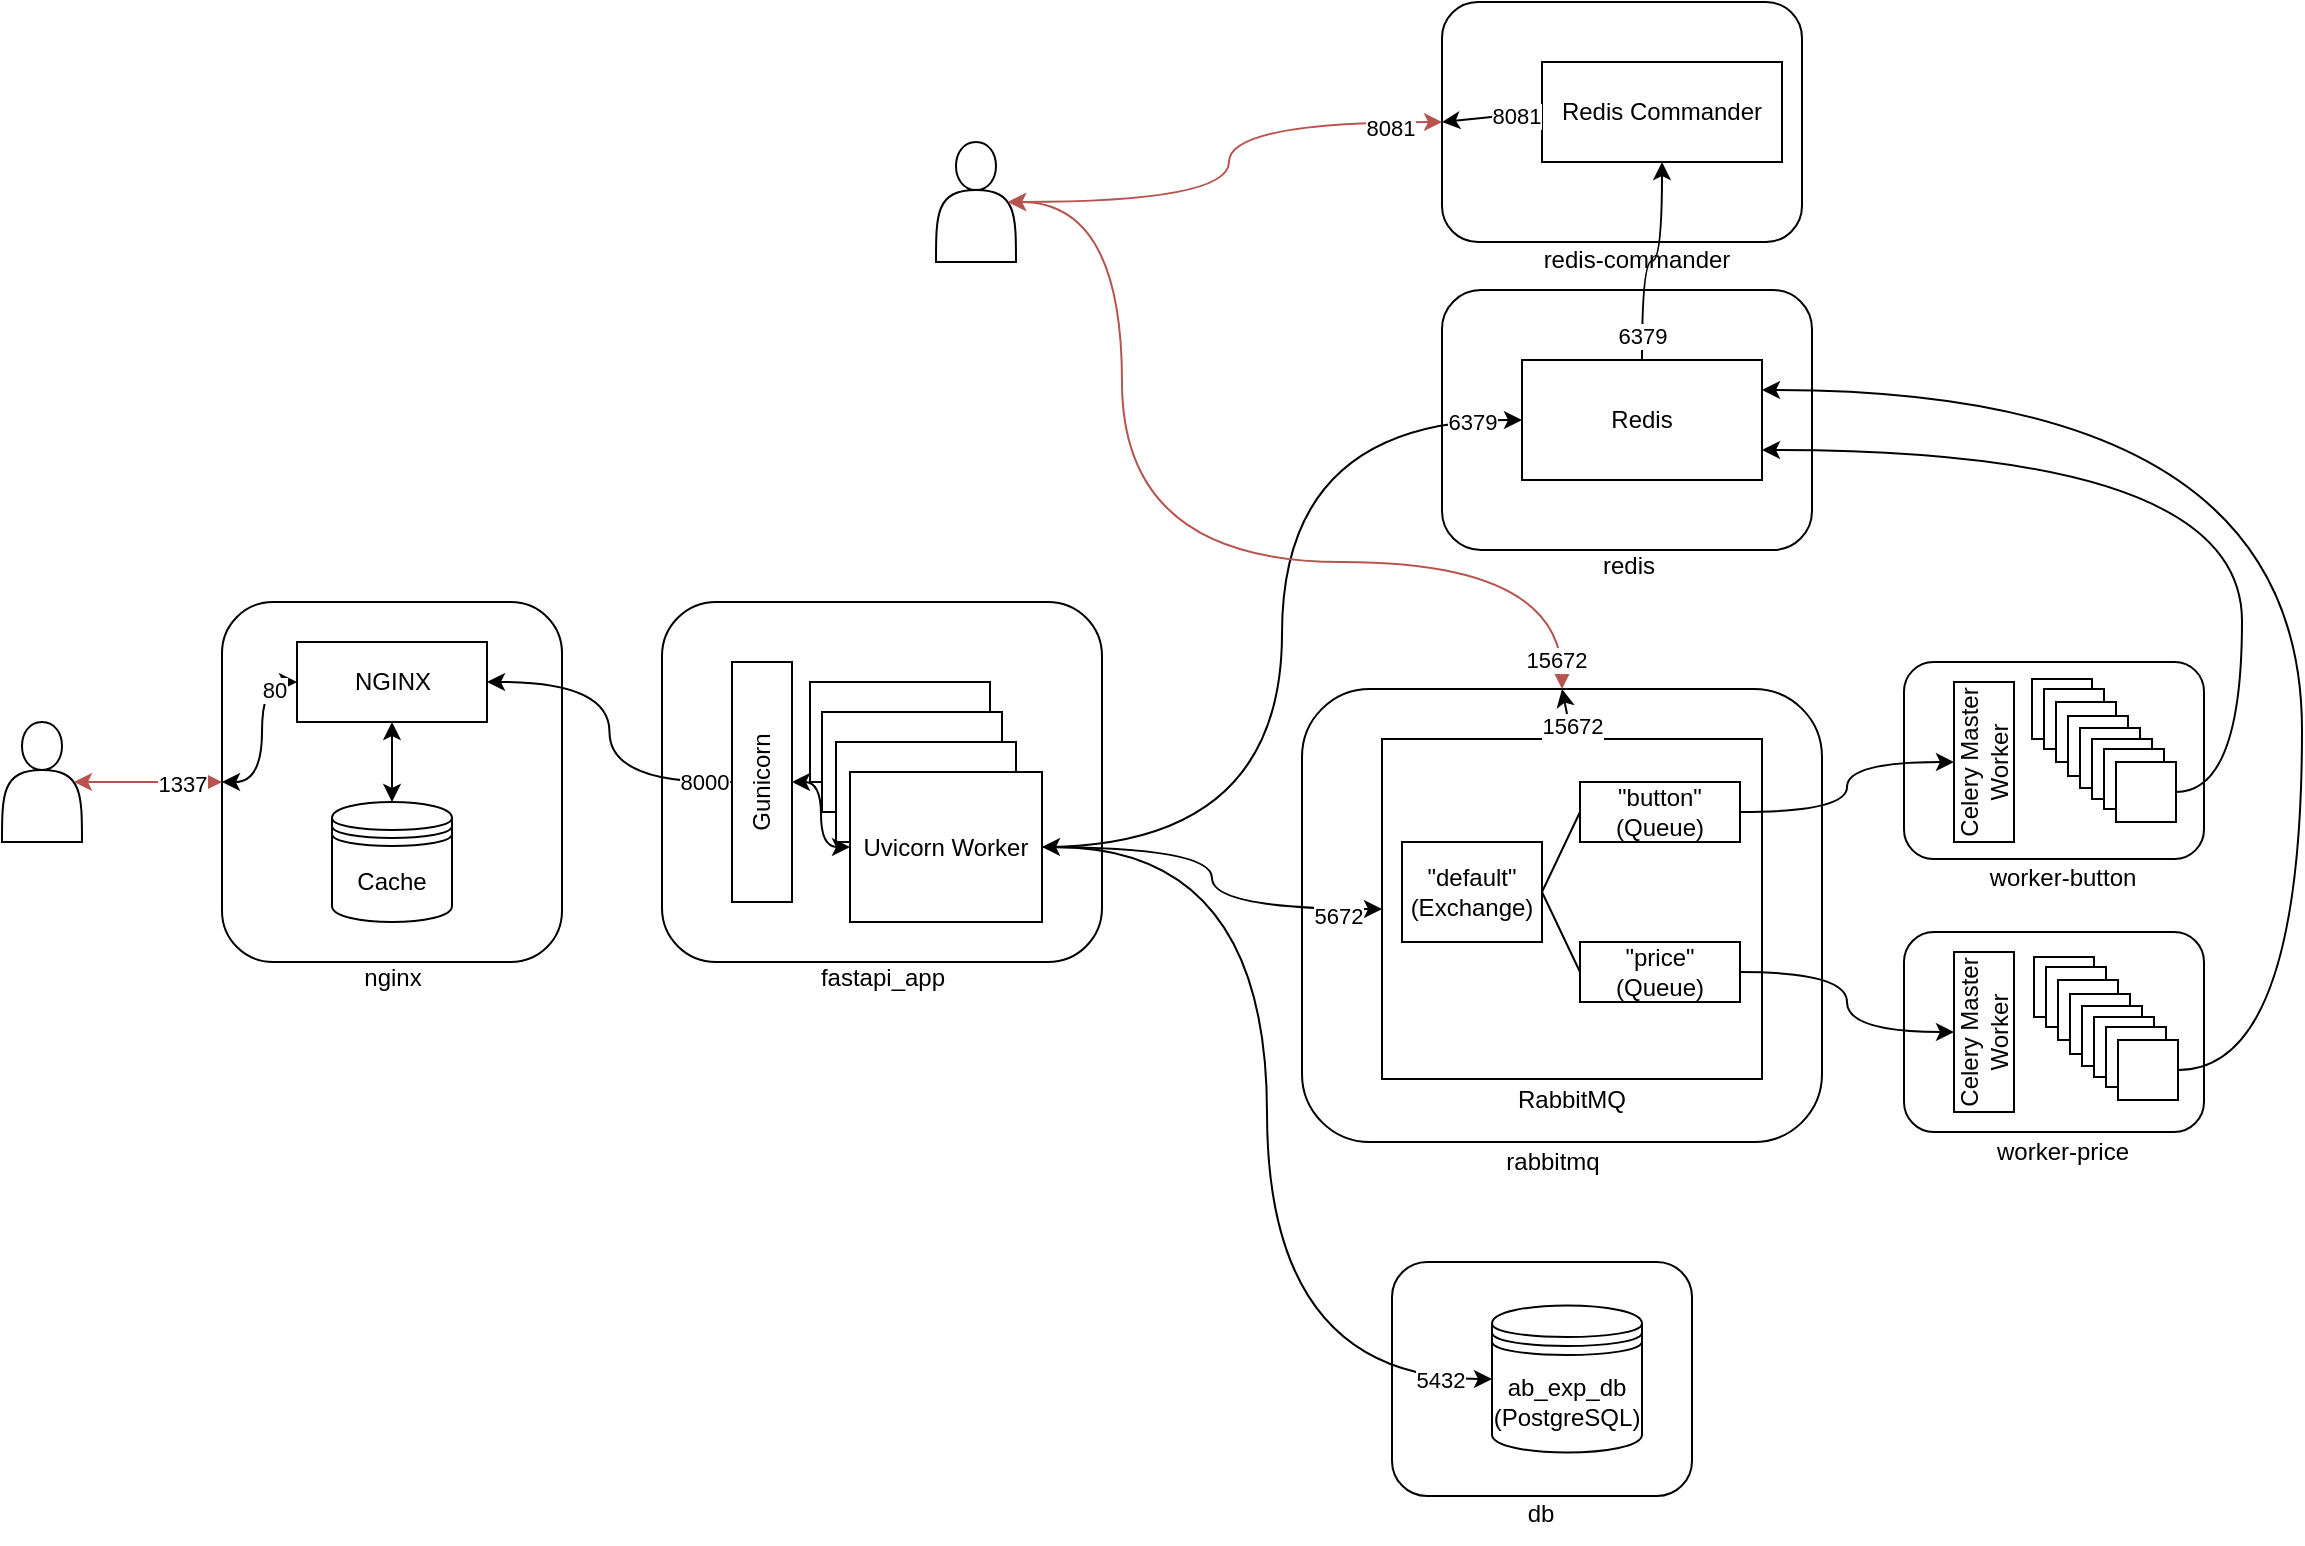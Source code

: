 <mxfile version="23.1.1" type="device">
  <diagram name="Страница — 1" id="RDPFcxKEemKwv_a6hmsc">
    <mxGraphModel dx="1687" dy="918" grid="1" gridSize="10" guides="1" tooltips="1" connect="1" arrows="1" fold="1" page="1" pageScale="1" pageWidth="827" pageHeight="1169" math="0" shadow="0">
      <root>
        <mxCell id="0" />
        <mxCell id="1" parent="0" />
        <mxCell id="Xg37jpQnGkMxYamPPXvO-1" value="" style="rounded=1;whiteSpace=wrap;html=1;" vertex="1" parent="1">
          <mxGeometry x="120" y="310" width="170" height="180" as="geometry" />
        </mxCell>
        <mxCell id="Xg37jpQnGkMxYamPPXvO-2" value="NGINX" style="rounded=0;whiteSpace=wrap;html=1;" vertex="1" parent="1">
          <mxGeometry x="157.5" y="330" width="95" height="40" as="geometry" />
        </mxCell>
        <mxCell id="Xg37jpQnGkMxYamPPXvO-3" value="Cache" style="shape=datastore;whiteSpace=wrap;html=1;" vertex="1" parent="1">
          <mxGeometry x="175" y="410" width="60" height="60" as="geometry" />
        </mxCell>
        <mxCell id="Xg37jpQnGkMxYamPPXvO-5" value="" style="shape=actor;whiteSpace=wrap;html=1;" vertex="1" parent="1">
          <mxGeometry x="10" y="370" width="40" height="60" as="geometry" />
        </mxCell>
        <mxCell id="Xg37jpQnGkMxYamPPXvO-7" value="" style="endArrow=classic;startArrow=classic;html=1;rounded=0;exitX=0.9;exitY=0.5;exitDx=0;exitDy=0;exitPerimeter=0;fillColor=#f8cecc;strokeColor=#b85450;" edge="1" parent="1" source="Xg37jpQnGkMxYamPPXvO-5" target="Xg37jpQnGkMxYamPPXvO-1">
          <mxGeometry width="50" height="50" relative="1" as="geometry">
            <mxPoint x="290" y="430" as="sourcePoint" />
            <mxPoint x="90" y="380" as="targetPoint" />
          </mxGeometry>
        </mxCell>
        <mxCell id="Xg37jpQnGkMxYamPPXvO-22" value="1337" style="edgeLabel;html=1;align=center;verticalAlign=middle;resizable=0;points=[];" vertex="1" connectable="0" parent="Xg37jpQnGkMxYamPPXvO-7">
          <mxGeometry x="0.443" y="-1" relative="1" as="geometry">
            <mxPoint as="offset" />
          </mxGeometry>
        </mxCell>
        <mxCell id="Xg37jpQnGkMxYamPPXvO-9" value="" style="endArrow=classic;startArrow=classic;html=1;rounded=0;entryX=0.5;entryY=1;entryDx=0;entryDy=0;exitX=0.5;exitY=0;exitDx=0;exitDy=0;" edge="1" parent="1" source="Xg37jpQnGkMxYamPPXvO-3" target="Xg37jpQnGkMxYamPPXvO-2">
          <mxGeometry width="50" height="50" relative="1" as="geometry">
            <mxPoint x="260" y="390" as="sourcePoint" />
            <mxPoint x="310" y="340" as="targetPoint" />
          </mxGeometry>
        </mxCell>
        <mxCell id="Xg37jpQnGkMxYamPPXvO-11" value="nginx" style="text;html=1;align=center;verticalAlign=middle;resizable=0;points=[];autosize=1;strokeColor=none;fillColor=none;" vertex="1" parent="1">
          <mxGeometry x="180" y="483" width="50" height="30" as="geometry" />
        </mxCell>
        <mxCell id="Xg37jpQnGkMxYamPPXvO-12" value="" style="endArrow=classic;startArrow=classic;html=1;rounded=0;exitX=0;exitY=0.5;exitDx=0;exitDy=0;entryX=0;entryY=0.5;entryDx=0;entryDy=0;edgeStyle=orthogonalEdgeStyle;curved=1;" edge="1" parent="1" source="Xg37jpQnGkMxYamPPXvO-1" target="Xg37jpQnGkMxYamPPXvO-2">
          <mxGeometry width="50" height="50" relative="1" as="geometry">
            <mxPoint x="56" y="410" as="sourcePoint" />
            <mxPoint x="130" y="410" as="targetPoint" />
            <Array as="points">
              <mxPoint x="140" y="400" />
              <mxPoint x="140" y="350" />
            </Array>
          </mxGeometry>
        </mxCell>
        <mxCell id="Xg37jpQnGkMxYamPPXvO-23" value="80" style="edgeLabel;html=1;align=center;verticalAlign=middle;resizable=0;points=[];" vertex="1" connectable="0" parent="Xg37jpQnGkMxYamPPXvO-12">
          <mxGeometry x="0.738" y="-4" relative="1" as="geometry">
            <mxPoint as="offset" />
          </mxGeometry>
        </mxCell>
        <mxCell id="Xg37jpQnGkMxYamPPXvO-15" value="" style="rounded=1;whiteSpace=wrap;html=1;" vertex="1" parent="1">
          <mxGeometry x="340" y="310" width="220" height="180" as="geometry" />
        </mxCell>
        <mxCell id="Xg37jpQnGkMxYamPPXvO-16" value="Gunicorn" style="rounded=0;whiteSpace=wrap;html=1;rotation=-90;" vertex="1" parent="1">
          <mxGeometry x="330" y="385" width="120" height="30" as="geometry" />
        </mxCell>
        <mxCell id="Xg37jpQnGkMxYamPPXvO-17" value="" style="rounded=0;whiteSpace=wrap;html=1;" vertex="1" parent="1">
          <mxGeometry x="414" y="350" width="90" height="50" as="geometry" />
        </mxCell>
        <mxCell id="Xg37jpQnGkMxYamPPXvO-18" value="" style="rounded=0;whiteSpace=wrap;html=1;" vertex="1" parent="1">
          <mxGeometry x="420" y="365" width="90" height="50" as="geometry" />
        </mxCell>
        <mxCell id="Xg37jpQnGkMxYamPPXvO-19" value="" style="rounded=0;whiteSpace=wrap;html=1;" vertex="1" parent="1">
          <mxGeometry x="427" y="380" width="90" height="50" as="geometry" />
        </mxCell>
        <mxCell id="Xg37jpQnGkMxYamPPXvO-20" value="Uvicorn Worker" style="rounded=0;whiteSpace=wrap;html=1;" vertex="1" parent="1">
          <mxGeometry x="434" y="395" width="96" height="75" as="geometry" />
        </mxCell>
        <mxCell id="Xg37jpQnGkMxYamPPXvO-21" value="fastapi_app" style="text;html=1;align=center;verticalAlign=middle;resizable=0;points=[];autosize=1;strokeColor=none;fillColor=none;" vertex="1" parent="1">
          <mxGeometry x="405" y="483" width="90" height="30" as="geometry" />
        </mxCell>
        <mxCell id="Xg37jpQnGkMxYamPPXvO-24" value="" style="endArrow=classic;startArrow=classic;html=1;rounded=0;exitX=1;exitY=0.5;exitDx=0;exitDy=0;entryX=0.5;entryY=0;entryDx=0;entryDy=0;edgeStyle=orthogonalEdgeStyle;curved=1;" edge="1" parent="1" source="Xg37jpQnGkMxYamPPXvO-2" target="Xg37jpQnGkMxYamPPXvO-16">
          <mxGeometry width="50" height="50" relative="1" as="geometry">
            <mxPoint x="340" y="410" as="sourcePoint" />
            <mxPoint x="390" y="360" as="targetPoint" />
          </mxGeometry>
        </mxCell>
        <mxCell id="Xg37jpQnGkMxYamPPXvO-25" value="8000" style="edgeLabel;html=1;align=center;verticalAlign=middle;resizable=0;points=[];" vertex="1" connectable="0" parent="Xg37jpQnGkMxYamPPXvO-24">
          <mxGeometry x="0.83" y="1" relative="1" as="geometry">
            <mxPoint y="1" as="offset" />
          </mxGeometry>
        </mxCell>
        <mxCell id="Xg37jpQnGkMxYamPPXvO-26" value="" style="endArrow=classic;startArrow=classic;html=1;rounded=0;exitX=0.5;exitY=1;exitDx=0;exitDy=0;entryX=0;entryY=0.5;entryDx=0;entryDy=0;edgeStyle=orthogonalEdgeStyle;curved=1;" edge="1" parent="1" source="Xg37jpQnGkMxYamPPXvO-16" target="Xg37jpQnGkMxYamPPXvO-20">
          <mxGeometry width="50" height="50" relative="1" as="geometry">
            <mxPoint x="340" y="410" as="sourcePoint" />
            <mxPoint x="390" y="360" as="targetPoint" />
          </mxGeometry>
        </mxCell>
        <mxCell id="Xg37jpQnGkMxYamPPXvO-29" value="" style="rounded=1;whiteSpace=wrap;html=1;" vertex="1" parent="1">
          <mxGeometry x="705" y="640" width="150" height="117" as="geometry" />
        </mxCell>
        <mxCell id="Xg37jpQnGkMxYamPPXvO-30" value="ab_exp_db&lt;br&gt;(PostgreSQL)" style="shape=datastore;whiteSpace=wrap;html=1;" vertex="1" parent="1">
          <mxGeometry x="755" y="661.75" width="75" height="73.5" as="geometry" />
        </mxCell>
        <mxCell id="Xg37jpQnGkMxYamPPXvO-31" value="" style="endArrow=classic;startArrow=classic;html=1;rounded=0;exitX=1;exitY=0.5;exitDx=0;exitDy=0;entryX=0;entryY=0.5;entryDx=0;entryDy=0;edgeStyle=orthogonalEdgeStyle;curved=1;" edge="1" parent="1" source="Xg37jpQnGkMxYamPPXvO-20" target="Xg37jpQnGkMxYamPPXvO-30">
          <mxGeometry width="50" height="50" relative="1" as="geometry">
            <mxPoint x="550" y="410" as="sourcePoint" />
            <mxPoint x="600" y="360" as="targetPoint" />
          </mxGeometry>
        </mxCell>
        <mxCell id="Xg37jpQnGkMxYamPPXvO-32" value="5432" style="edgeLabel;html=1;align=center;verticalAlign=middle;resizable=0;points=[];" vertex="1" connectable="0" parent="Xg37jpQnGkMxYamPPXvO-31">
          <mxGeometry x="0.841" y="1" relative="1" as="geometry">
            <mxPoint x="13" y="1" as="offset" />
          </mxGeometry>
        </mxCell>
        <mxCell id="Xg37jpQnGkMxYamPPXvO-33" value="db" style="text;html=1;align=center;verticalAlign=middle;resizable=0;points=[];autosize=1;strokeColor=none;fillColor=none;" vertex="1" parent="1">
          <mxGeometry x="759" y="751" width="40" height="30" as="geometry" />
        </mxCell>
        <mxCell id="Xg37jpQnGkMxYamPPXvO-34" value="" style="rounded=1;whiteSpace=wrap;html=1;" vertex="1" parent="1">
          <mxGeometry x="660" y="353.5" width="260" height="226.5" as="geometry" />
        </mxCell>
        <mxCell id="Xg37jpQnGkMxYamPPXvO-35" value="" style="rounded=0;whiteSpace=wrap;html=1;" vertex="1" parent="1">
          <mxGeometry x="700" y="378.5" width="190" height="170" as="geometry" />
        </mxCell>
        <mxCell id="Xg37jpQnGkMxYamPPXvO-36" value="RabbitMQ" style="text;html=1;strokeColor=none;fillColor=none;align=center;verticalAlign=middle;whiteSpace=wrap;rounded=0;" vertex="1" parent="1">
          <mxGeometry x="765" y="543.5" width="60" height="30" as="geometry" />
        </mxCell>
        <mxCell id="Xg37jpQnGkMxYamPPXvO-37" value="rabbitmq" style="text;html=1;align=center;verticalAlign=middle;resizable=0;points=[];autosize=1;strokeColor=none;fillColor=none;" vertex="1" parent="1">
          <mxGeometry x="750" y="575" width="70" height="30" as="geometry" />
        </mxCell>
        <mxCell id="Xg37jpQnGkMxYamPPXvO-38" value="&quot;default&quot;&lt;br&gt;(Exchange)" style="rounded=0;whiteSpace=wrap;html=1;" vertex="1" parent="1">
          <mxGeometry x="710" y="430" width="70" height="50" as="geometry" />
        </mxCell>
        <mxCell id="Xg37jpQnGkMxYamPPXvO-39" value="&quot;button&quot;&lt;br&gt;(Queue)" style="rounded=0;whiteSpace=wrap;html=1;" vertex="1" parent="1">
          <mxGeometry x="799" y="400" width="80" height="30" as="geometry" />
        </mxCell>
        <mxCell id="Xg37jpQnGkMxYamPPXvO-40" value="&quot;price&quot;&lt;br&gt;(Queue)" style="rounded=0;whiteSpace=wrap;html=1;" vertex="1" parent="1">
          <mxGeometry x="799" y="480" width="80" height="30" as="geometry" />
        </mxCell>
        <mxCell id="Xg37jpQnGkMxYamPPXvO-41" value="" style="rounded=1;whiteSpace=wrap;html=1;" vertex="1" parent="1">
          <mxGeometry x="730" y="154" width="185" height="130" as="geometry" />
        </mxCell>
        <mxCell id="Xg37jpQnGkMxYamPPXvO-42" value="redis" style="text;html=1;align=center;verticalAlign=middle;resizable=0;points=[];autosize=1;strokeColor=none;fillColor=none;" vertex="1" parent="1">
          <mxGeometry x="797.5" y="277" width="50" height="30" as="geometry" />
        </mxCell>
        <mxCell id="Xg37jpQnGkMxYamPPXvO-43" value="" style="rounded=1;whiteSpace=wrap;html=1;" vertex="1" parent="1">
          <mxGeometry x="961" y="340" width="150" height="98.5" as="geometry" />
        </mxCell>
        <mxCell id="Xg37jpQnGkMxYamPPXvO-44" value="" style="rounded=1;whiteSpace=wrap;html=1;" vertex="1" parent="1">
          <mxGeometry x="961" y="475" width="150" height="100" as="geometry" />
        </mxCell>
        <mxCell id="Xg37jpQnGkMxYamPPXvO-45" value="worker-button" style="text;html=1;align=center;verticalAlign=middle;resizable=0;points=[];autosize=1;strokeColor=none;fillColor=none;" vertex="1" parent="1">
          <mxGeometry x="990" y="433" width="100" height="30" as="geometry" />
        </mxCell>
        <mxCell id="Xg37jpQnGkMxYamPPXvO-46" value="worker-price" style="text;html=1;align=center;verticalAlign=middle;resizable=0;points=[];autosize=1;strokeColor=none;fillColor=none;" vertex="1" parent="1">
          <mxGeometry x="995" y="570" width="90" height="30" as="geometry" />
        </mxCell>
        <mxCell id="Xg37jpQnGkMxYamPPXvO-47" value="" style="endArrow=classic;html=1;rounded=0;exitX=1;exitY=0.5;exitDx=0;exitDy=0;edgeStyle=orthogonalEdgeStyle;curved=1;" edge="1" parent="1" source="Xg37jpQnGkMxYamPPXvO-39" target="Xg37jpQnGkMxYamPPXvO-48">
          <mxGeometry width="50" height="50" relative="1" as="geometry">
            <mxPoint x="710" y="530" as="sourcePoint" />
            <mxPoint x="970" y="430" as="targetPoint" />
          </mxGeometry>
        </mxCell>
        <mxCell id="Xg37jpQnGkMxYamPPXvO-48" value="Celery Master Worker" style="rounded=0;whiteSpace=wrap;html=1;rotation=-90;" vertex="1" parent="1">
          <mxGeometry x="961" y="375" width="80" height="30" as="geometry" />
        </mxCell>
        <mxCell id="Xg37jpQnGkMxYamPPXvO-49" value="Celery Master Worker" style="rounded=0;whiteSpace=wrap;html=1;rotation=-90;" vertex="1" parent="1">
          <mxGeometry x="961" y="510" width="80" height="30" as="geometry" />
        </mxCell>
        <mxCell id="Xg37jpQnGkMxYamPPXvO-50" value="" style="rounded=0;whiteSpace=wrap;html=1;" vertex="1" parent="1">
          <mxGeometry x="1025" y="348.5" width="30" height="30" as="geometry" />
        </mxCell>
        <mxCell id="Xg37jpQnGkMxYamPPXvO-51" value="" style="rounded=0;whiteSpace=wrap;html=1;" vertex="1" parent="1">
          <mxGeometry x="1031" y="353.5" width="30" height="30" as="geometry" />
        </mxCell>
        <mxCell id="Xg37jpQnGkMxYamPPXvO-52" value="" style="rounded=0;whiteSpace=wrap;html=1;" vertex="1" parent="1">
          <mxGeometry x="1037" y="360" width="30" height="30" as="geometry" />
        </mxCell>
        <mxCell id="Xg37jpQnGkMxYamPPXvO-53" value="" style="rounded=0;whiteSpace=wrap;html=1;" vertex="1" parent="1">
          <mxGeometry x="1043" y="367" width="30" height="30" as="geometry" />
        </mxCell>
        <mxCell id="Xg37jpQnGkMxYamPPXvO-55" value="" style="rounded=0;whiteSpace=wrap;html=1;direction=south;" vertex="1" parent="1">
          <mxGeometry x="1049" y="373" width="30" height="30" as="geometry" />
        </mxCell>
        <mxCell id="Xg37jpQnGkMxYamPPXvO-56" value="" style="rounded=0;whiteSpace=wrap;html=1;direction=south;" vertex="1" parent="1">
          <mxGeometry x="1055" y="378.5" width="30" height="30" as="geometry" />
        </mxCell>
        <mxCell id="Xg37jpQnGkMxYamPPXvO-57" value="" style="rounded=0;whiteSpace=wrap;html=1;direction=south;" vertex="1" parent="1">
          <mxGeometry x="1061" y="383.5" width="30" height="30" as="geometry" />
        </mxCell>
        <mxCell id="Xg37jpQnGkMxYamPPXvO-58" value="" style="rounded=0;whiteSpace=wrap;html=1;direction=south;" vertex="1" parent="1">
          <mxGeometry x="1067" y="390" width="30" height="30" as="geometry" />
        </mxCell>
        <mxCell id="Xg37jpQnGkMxYamPPXvO-67" value="" style="rounded=0;whiteSpace=wrap;html=1;" vertex="1" parent="1">
          <mxGeometry x="1026" y="487.5" width="30" height="30" as="geometry" />
        </mxCell>
        <mxCell id="Xg37jpQnGkMxYamPPXvO-68" value="" style="rounded=0;whiteSpace=wrap;html=1;" vertex="1" parent="1">
          <mxGeometry x="1032" y="492.5" width="30" height="30" as="geometry" />
        </mxCell>
        <mxCell id="Xg37jpQnGkMxYamPPXvO-69" value="" style="rounded=0;whiteSpace=wrap;html=1;" vertex="1" parent="1">
          <mxGeometry x="1038" y="499" width="30" height="30" as="geometry" />
        </mxCell>
        <mxCell id="Xg37jpQnGkMxYamPPXvO-70" value="" style="rounded=0;whiteSpace=wrap;html=1;" vertex="1" parent="1">
          <mxGeometry x="1044" y="506" width="30" height="30" as="geometry" />
        </mxCell>
        <mxCell id="Xg37jpQnGkMxYamPPXvO-71" value="" style="rounded=0;whiteSpace=wrap;html=1;direction=south;" vertex="1" parent="1">
          <mxGeometry x="1050" y="512" width="30" height="30" as="geometry" />
        </mxCell>
        <mxCell id="Xg37jpQnGkMxYamPPXvO-72" value="" style="rounded=0;whiteSpace=wrap;html=1;direction=south;" vertex="1" parent="1">
          <mxGeometry x="1056" y="517.5" width="30" height="30" as="geometry" />
        </mxCell>
        <mxCell id="Xg37jpQnGkMxYamPPXvO-73" value="" style="rounded=0;whiteSpace=wrap;html=1;direction=south;" vertex="1" parent="1">
          <mxGeometry x="1062" y="522.5" width="30" height="30" as="geometry" />
        </mxCell>
        <mxCell id="Xg37jpQnGkMxYamPPXvO-74" value="" style="rounded=0;whiteSpace=wrap;html=1;direction=south;" vertex="1" parent="1">
          <mxGeometry x="1068" y="529" width="30" height="30" as="geometry" />
        </mxCell>
        <mxCell id="Xg37jpQnGkMxYamPPXvO-76" value="" style="endArrow=classic;html=1;rounded=0;exitX=1;exitY=0.5;exitDx=0;exitDy=0;entryX=0.5;entryY=0;entryDx=0;entryDy=0;edgeStyle=orthogonalEdgeStyle;curved=1;" edge="1" parent="1" source="Xg37jpQnGkMxYamPPXvO-40" target="Xg37jpQnGkMxYamPPXvO-49">
          <mxGeometry width="50" height="50" relative="1" as="geometry">
            <mxPoint x="680" y="610" as="sourcePoint" />
            <mxPoint x="730" y="560" as="targetPoint" />
          </mxGeometry>
        </mxCell>
        <mxCell id="Xg37jpQnGkMxYamPPXvO-77" value="" style="endArrow=none;html=1;rounded=0;exitX=1;exitY=0.5;exitDx=0;exitDy=0;entryX=0;entryY=0.5;entryDx=0;entryDy=0;" edge="1" parent="1" source="Xg37jpQnGkMxYamPPXvO-38" target="Xg37jpQnGkMxYamPPXvO-39">
          <mxGeometry width="50" height="50" relative="1" as="geometry">
            <mxPoint x="749" y="522.5" as="sourcePoint" />
            <mxPoint x="799" y="472.5" as="targetPoint" />
          </mxGeometry>
        </mxCell>
        <mxCell id="Xg37jpQnGkMxYamPPXvO-78" value="" style="endArrow=none;html=1;rounded=0;exitX=1;exitY=0.5;exitDx=0;exitDy=0;entryX=0;entryY=0.5;entryDx=0;entryDy=0;" edge="1" parent="1" source="Xg37jpQnGkMxYamPPXvO-38" target="Xg37jpQnGkMxYamPPXvO-40">
          <mxGeometry width="50" height="50" relative="1" as="geometry">
            <mxPoint x="780" y="465" as="sourcePoint" />
            <mxPoint x="820" y="425" as="targetPoint" />
          </mxGeometry>
        </mxCell>
        <mxCell id="Xg37jpQnGkMxYamPPXvO-80" value="" style="endArrow=classic;html=1;rounded=0;exitX=1;exitY=0.5;exitDx=0;exitDy=0;entryX=0;entryY=0.5;entryDx=0;entryDy=0;edgeStyle=orthogonalEdgeStyle;curved=1;" edge="1" parent="1" source="Xg37jpQnGkMxYamPPXvO-20" target="Xg37jpQnGkMxYamPPXvO-35">
          <mxGeometry width="50" height="50" relative="1" as="geometry">
            <mxPoint x="590" y="440" as="sourcePoint" />
            <mxPoint x="640" y="390" as="targetPoint" />
          </mxGeometry>
        </mxCell>
        <mxCell id="Xg37jpQnGkMxYamPPXvO-81" value="5672" style="edgeLabel;html=1;align=center;verticalAlign=middle;resizable=0;points=[];" vertex="1" connectable="0" parent="Xg37jpQnGkMxYamPPXvO-80">
          <mxGeometry x="0.774" y="-2" relative="1" as="geometry">
            <mxPoint y="1" as="offset" />
          </mxGeometry>
        </mxCell>
        <mxCell id="Xg37jpQnGkMxYamPPXvO-82" value="Redis" style="rounded=0;whiteSpace=wrap;html=1;" vertex="1" parent="1">
          <mxGeometry x="770" y="189" width="120" height="60" as="geometry" />
        </mxCell>
        <mxCell id="Xg37jpQnGkMxYamPPXvO-83" value="" style="endArrow=classic;html=1;rounded=0;entryX=0;entryY=0.5;entryDx=0;entryDy=0;exitX=1;exitY=0.5;exitDx=0;exitDy=0;edgeStyle=orthogonalEdgeStyle;curved=1;" edge="1" parent="1" source="Xg37jpQnGkMxYamPPXvO-20" target="Xg37jpQnGkMxYamPPXvO-82">
          <mxGeometry width="50" height="50" relative="1" as="geometry">
            <mxPoint x="590" y="400" as="sourcePoint" />
            <mxPoint x="590" y="390" as="targetPoint" />
          </mxGeometry>
        </mxCell>
        <mxCell id="Xg37jpQnGkMxYamPPXvO-84" value="6379" style="edgeLabel;html=1;align=center;verticalAlign=middle;resizable=0;points=[];" vertex="1" connectable="0" parent="Xg37jpQnGkMxYamPPXvO-83">
          <mxGeometry x="0.89" y="-1" relative="1" as="geometry">
            <mxPoint as="offset" />
          </mxGeometry>
        </mxCell>
        <mxCell id="Xg37jpQnGkMxYamPPXvO-91" value="" style="rounded=1;whiteSpace=wrap;html=1;" vertex="1" parent="1">
          <mxGeometry x="730" y="10" width="180" height="120" as="geometry" />
        </mxCell>
        <mxCell id="Xg37jpQnGkMxYamPPXvO-93" value="Redis Commander" style="rounded=0;whiteSpace=wrap;html=1;" vertex="1" parent="1">
          <mxGeometry x="780" y="40" width="120" height="50" as="geometry" />
        </mxCell>
        <mxCell id="Xg37jpQnGkMxYamPPXvO-94" value="redis-commander" style="text;html=1;align=center;verticalAlign=middle;resizable=0;points=[];autosize=1;strokeColor=none;fillColor=none;" vertex="1" parent="1">
          <mxGeometry x="766.5" y="124" width="120" height="30" as="geometry" />
        </mxCell>
        <mxCell id="Xg37jpQnGkMxYamPPXvO-95" value="" style="endArrow=classic;html=1;rounded=0;exitX=0.5;exitY=0;exitDx=0;exitDy=0;entryX=0.5;entryY=1;entryDx=0;entryDy=0;edgeStyle=orthogonalEdgeStyle;curved=1;" edge="1" parent="1" source="Xg37jpQnGkMxYamPPXvO-82" target="Xg37jpQnGkMxYamPPXvO-93">
          <mxGeometry width="50" height="50" relative="1" as="geometry">
            <mxPoint x="911" y="130" as="sourcePoint" />
            <mxPoint x="961" y="80" as="targetPoint" />
          </mxGeometry>
        </mxCell>
        <mxCell id="Xg37jpQnGkMxYamPPXvO-96" value="6379" style="edgeLabel;html=1;align=center;verticalAlign=middle;resizable=0;points=[];" vertex="1" connectable="0" parent="Xg37jpQnGkMxYamPPXvO-95">
          <mxGeometry x="-0.784" relative="1" as="geometry">
            <mxPoint as="offset" />
          </mxGeometry>
        </mxCell>
        <mxCell id="Xg37jpQnGkMxYamPPXvO-97" value="" style="shape=actor;whiteSpace=wrap;html=1;" vertex="1" parent="1">
          <mxGeometry x="477" y="80" width="40" height="60" as="geometry" />
        </mxCell>
        <mxCell id="Xg37jpQnGkMxYamPPXvO-98" value="" style="endArrow=classic;startArrow=classic;html=1;rounded=0;exitX=0.9;exitY=0.5;exitDx=0;exitDy=0;exitPerimeter=0;entryX=0;entryY=0.5;entryDx=0;entryDy=0;fillColor=#f8cecc;strokeColor=#b85450;edgeStyle=orthogonalEdgeStyle;curved=1;" edge="1" parent="1" source="Xg37jpQnGkMxYamPPXvO-97" target="Xg37jpQnGkMxYamPPXvO-91">
          <mxGeometry width="50" height="50" relative="1" as="geometry">
            <mxPoint x="840" y="160" as="sourcePoint" />
            <mxPoint x="890" y="110" as="targetPoint" />
          </mxGeometry>
        </mxCell>
        <mxCell id="Xg37jpQnGkMxYamPPXvO-99" value="8081" style="edgeLabel;html=1;align=center;verticalAlign=middle;resizable=0;points=[];" vertex="1" connectable="0" parent="Xg37jpQnGkMxYamPPXvO-98">
          <mxGeometry x="0.792" y="-2" relative="1" as="geometry">
            <mxPoint y="1" as="offset" />
          </mxGeometry>
        </mxCell>
        <mxCell id="Xg37jpQnGkMxYamPPXvO-100" value="" style="endArrow=classic;startArrow=classic;html=1;rounded=0;exitX=0;exitY=0.5;exitDx=0;exitDy=0;entryX=0;entryY=0.5;entryDx=0;entryDy=0;" edge="1" parent="1" source="Xg37jpQnGkMxYamPPXvO-91" target="Xg37jpQnGkMxYamPPXvO-93">
          <mxGeometry width="50" height="50" relative="1" as="geometry">
            <mxPoint x="790" y="130" as="sourcePoint" />
            <mxPoint x="840" y="80" as="targetPoint" />
          </mxGeometry>
        </mxCell>
        <mxCell id="Xg37jpQnGkMxYamPPXvO-101" value="8081" style="edgeLabel;html=1;align=center;verticalAlign=middle;resizable=0;points=[];" vertex="1" connectable="0" parent="Xg37jpQnGkMxYamPPXvO-100">
          <mxGeometry x="0.473" relative="1" as="geometry">
            <mxPoint as="offset" />
          </mxGeometry>
        </mxCell>
        <mxCell id="Xg37jpQnGkMxYamPPXvO-102" value="" style="endArrow=classic;startArrow=classic;html=1;rounded=0;exitX=0.9;exitY=0.5;exitDx=0;exitDy=0;exitPerimeter=0;entryX=0.5;entryY=0;entryDx=0;entryDy=0;edgeStyle=orthogonalEdgeStyle;curved=1;fillColor=#f8cecc;strokeColor=#b85450;" edge="1" parent="1" source="Xg37jpQnGkMxYamPPXvO-97" target="Xg37jpQnGkMxYamPPXvO-34">
          <mxGeometry width="50" height="50" relative="1" as="geometry">
            <mxPoint x="590" y="320" as="sourcePoint" />
            <mxPoint x="640" y="270" as="targetPoint" />
            <Array as="points">
              <mxPoint x="570" y="110" />
              <mxPoint x="570" y="290" />
              <mxPoint x="790" y="290" />
            </Array>
          </mxGeometry>
        </mxCell>
        <mxCell id="Xg37jpQnGkMxYamPPXvO-103" value="15672" style="edgeLabel;html=1;align=center;verticalAlign=middle;resizable=0;points=[];" vertex="1" connectable="0" parent="Xg37jpQnGkMxYamPPXvO-102">
          <mxGeometry x="0.945" y="-3" relative="1" as="geometry">
            <mxPoint as="offset" />
          </mxGeometry>
        </mxCell>
        <mxCell id="Xg37jpQnGkMxYamPPXvO-104" value="" style="endArrow=classic;startArrow=classic;html=1;rounded=0;entryX=0.5;entryY=0;entryDx=0;entryDy=0;exitX=0.5;exitY=0;exitDx=0;exitDy=0;" edge="1" parent="1" source="Xg37jpQnGkMxYamPPXvO-35" target="Xg37jpQnGkMxYamPPXvO-34">
          <mxGeometry width="50" height="50" relative="1" as="geometry">
            <mxPoint x="680" y="360" as="sourcePoint" />
            <mxPoint x="730" y="310" as="targetPoint" />
          </mxGeometry>
        </mxCell>
        <mxCell id="Xg37jpQnGkMxYamPPXvO-105" value="15672" style="edgeLabel;html=1;align=center;verticalAlign=middle;resizable=0;points=[];" vertex="1" connectable="0" parent="Xg37jpQnGkMxYamPPXvO-104">
          <mxGeometry x="-0.503" y="-1" relative="1" as="geometry">
            <mxPoint as="offset" />
          </mxGeometry>
        </mxCell>
        <mxCell id="Xg37jpQnGkMxYamPPXvO-106" value="" style="endArrow=classic;html=1;rounded=0;exitX=0.5;exitY=0;exitDx=0;exitDy=0;entryX=1;entryY=0.75;entryDx=0;entryDy=0;edgeStyle=orthogonalEdgeStyle;curved=1;" edge="1" parent="1" source="Xg37jpQnGkMxYamPPXvO-58" target="Xg37jpQnGkMxYamPPXvO-82">
          <mxGeometry width="50" height="50" relative="1" as="geometry">
            <mxPoint x="730" y="440" as="sourcePoint" />
            <mxPoint x="780" y="390" as="targetPoint" />
            <Array as="points">
              <mxPoint x="1130" y="405" />
              <mxPoint x="1130" y="234" />
            </Array>
          </mxGeometry>
        </mxCell>
        <mxCell id="Xg37jpQnGkMxYamPPXvO-107" value="" style="endArrow=classic;html=1;rounded=0;exitX=0.5;exitY=0;exitDx=0;exitDy=0;entryX=1;entryY=0.25;entryDx=0;entryDy=0;edgeStyle=orthogonalEdgeStyle;curved=1;" edge="1" parent="1" source="Xg37jpQnGkMxYamPPXvO-74" target="Xg37jpQnGkMxYamPPXvO-82">
          <mxGeometry width="50" height="50" relative="1" as="geometry">
            <mxPoint x="730" y="440" as="sourcePoint" />
            <mxPoint x="780" y="390" as="targetPoint" />
            <Array as="points">
              <mxPoint x="1160" y="544" />
              <mxPoint x="1160" y="204" />
            </Array>
          </mxGeometry>
        </mxCell>
      </root>
    </mxGraphModel>
  </diagram>
</mxfile>
